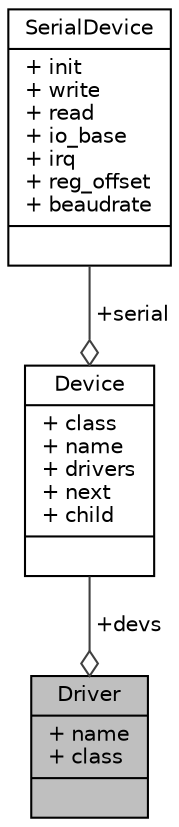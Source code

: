 digraph "Driver"
{
 // LATEX_PDF_SIZE
  edge [fontname="Helvetica",fontsize="10",labelfontname="Helvetica",labelfontsize="10"];
  node [fontname="Helvetica",fontsize="10",shape=record];
  Node1 [label="{Driver\n|+ name\l+ class\l|}",height=0.2,width=0.4,color="black", fillcolor="grey75", style="filled", fontcolor="black",tooltip=" "];
  Node2 -> Node1 [color="grey25",fontsize="10",style="solid",label=" +devs" ,arrowhead="odiamond",fontname="Helvetica"];
  Node2 [label="{Device\n|+ class\l+ name\l+ drivers\l+ next\l+ child\l|}",height=0.2,width=0.4,color="black", fillcolor="white", style="filled",URL="$structDevice.html",tooltip=" "];
  Node3 -> Node2 [color="grey25",fontsize="10",style="solid",label=" +serial" ,arrowhead="odiamond",fontname="Helvetica"];
  Node3 [label="{SerialDevice\n|+ init\l+ write\l+ read\l+ io_base\l+ irq\l+ reg_offset\l+ beaudrate\l|}",height=0.2,width=0.4,color="black", fillcolor="white", style="filled",URL="$structSerialDevice.html",tooltip=" "];
}
